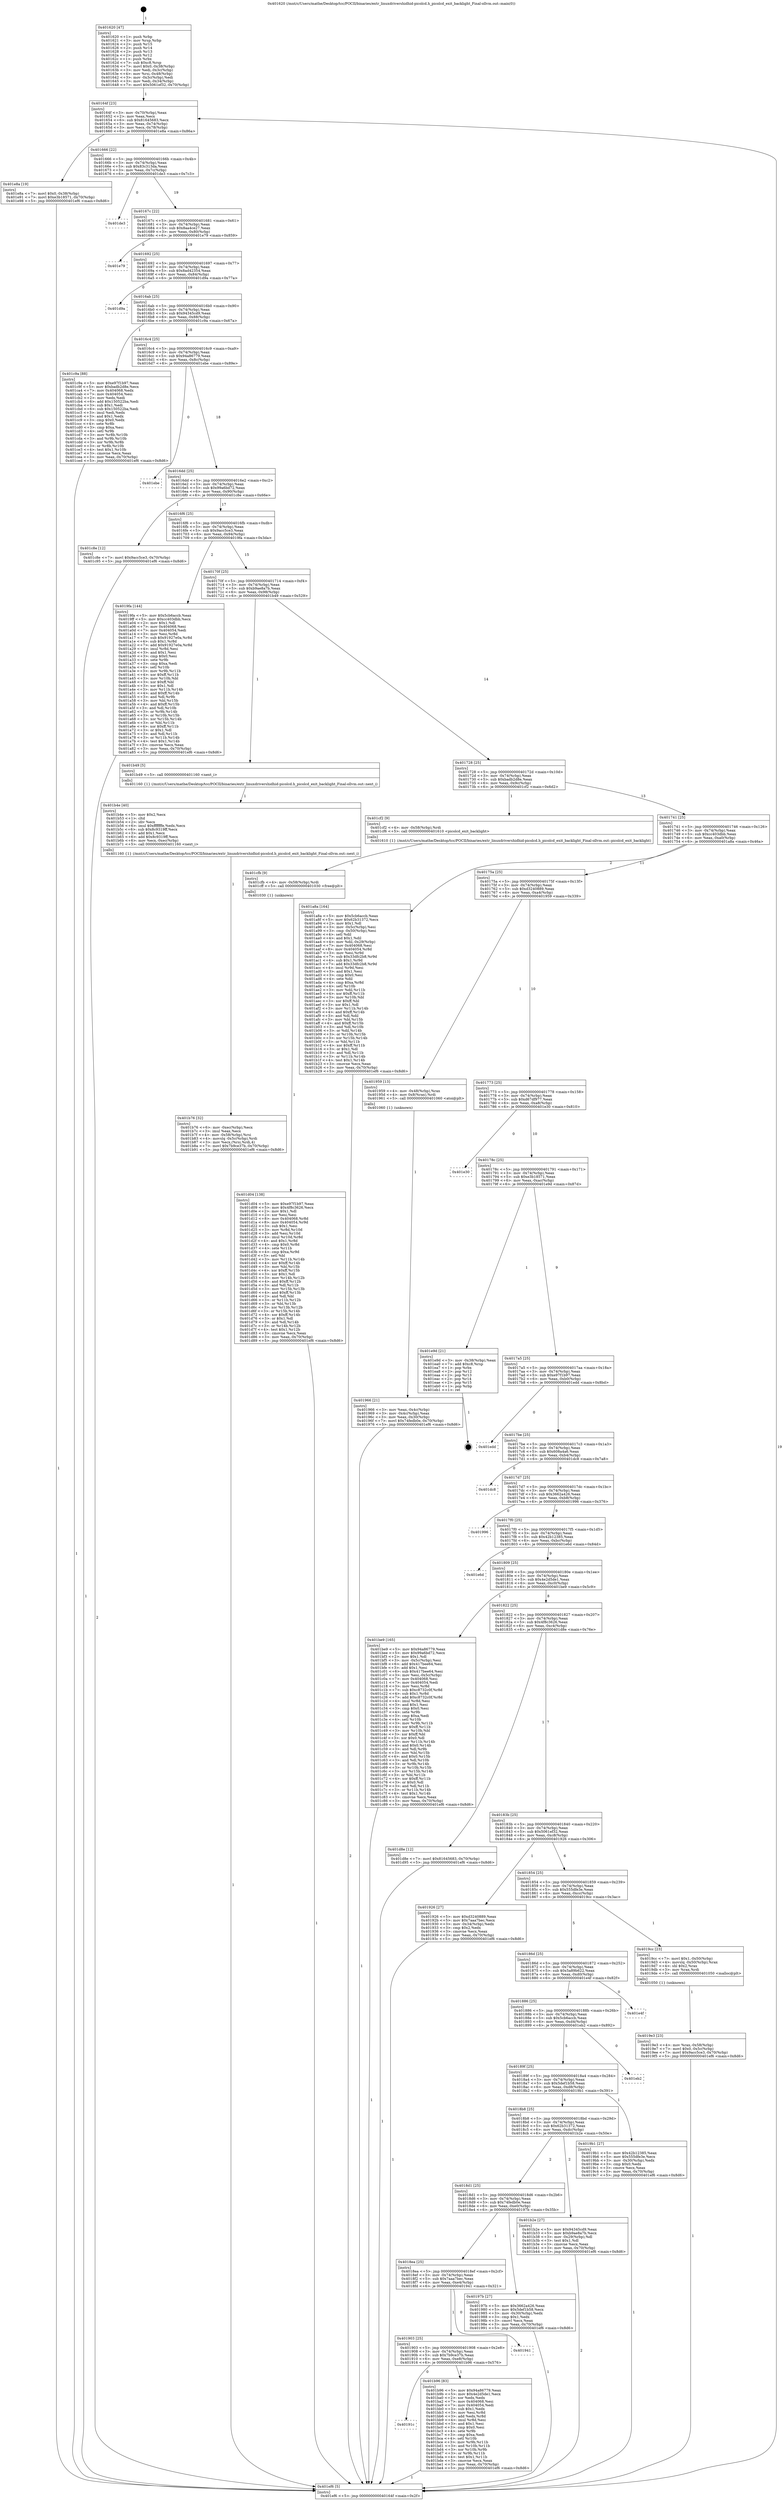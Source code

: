 digraph "0x401620" {
  label = "0x401620 (/mnt/c/Users/mathe/Desktop/tcc/POCII/binaries/extr_linuxdrivershidhid-picolcd.h_picolcd_exit_backlight_Final-ollvm.out::main(0))"
  labelloc = "t"
  node[shape=record]

  Entry [label="",width=0.3,height=0.3,shape=circle,fillcolor=black,style=filled]
  "0x40164f" [label="{
     0x40164f [23]\l
     | [instrs]\l
     &nbsp;&nbsp;0x40164f \<+3\>: mov -0x70(%rbp),%eax\l
     &nbsp;&nbsp;0x401652 \<+2\>: mov %eax,%ecx\l
     &nbsp;&nbsp;0x401654 \<+6\>: sub $0x81645683,%ecx\l
     &nbsp;&nbsp;0x40165a \<+3\>: mov %eax,-0x74(%rbp)\l
     &nbsp;&nbsp;0x40165d \<+3\>: mov %ecx,-0x78(%rbp)\l
     &nbsp;&nbsp;0x401660 \<+6\>: je 0000000000401e8a \<main+0x86a\>\l
  }"]
  "0x401e8a" [label="{
     0x401e8a [19]\l
     | [instrs]\l
     &nbsp;&nbsp;0x401e8a \<+7\>: movl $0x0,-0x38(%rbp)\l
     &nbsp;&nbsp;0x401e91 \<+7\>: movl $0xe3b18571,-0x70(%rbp)\l
     &nbsp;&nbsp;0x401e98 \<+5\>: jmp 0000000000401ef6 \<main+0x8d6\>\l
  }"]
  "0x401666" [label="{
     0x401666 [22]\l
     | [instrs]\l
     &nbsp;&nbsp;0x401666 \<+5\>: jmp 000000000040166b \<main+0x4b\>\l
     &nbsp;&nbsp;0x40166b \<+3\>: mov -0x74(%rbp),%eax\l
     &nbsp;&nbsp;0x40166e \<+5\>: sub $0x83c313da,%eax\l
     &nbsp;&nbsp;0x401673 \<+3\>: mov %eax,-0x7c(%rbp)\l
     &nbsp;&nbsp;0x401676 \<+6\>: je 0000000000401de3 \<main+0x7c3\>\l
  }"]
  Exit [label="",width=0.3,height=0.3,shape=circle,fillcolor=black,style=filled,peripheries=2]
  "0x401de3" [label="{
     0x401de3\l
  }", style=dashed]
  "0x40167c" [label="{
     0x40167c [22]\l
     | [instrs]\l
     &nbsp;&nbsp;0x40167c \<+5\>: jmp 0000000000401681 \<main+0x61\>\l
     &nbsp;&nbsp;0x401681 \<+3\>: mov -0x74(%rbp),%eax\l
     &nbsp;&nbsp;0x401684 \<+5\>: sub $0x8aa4ce27,%eax\l
     &nbsp;&nbsp;0x401689 \<+3\>: mov %eax,-0x80(%rbp)\l
     &nbsp;&nbsp;0x40168c \<+6\>: je 0000000000401e79 \<main+0x859\>\l
  }"]
  "0x401d04" [label="{
     0x401d04 [138]\l
     | [instrs]\l
     &nbsp;&nbsp;0x401d04 \<+5\>: mov $0xe97f1b97,%eax\l
     &nbsp;&nbsp;0x401d09 \<+5\>: mov $0x4f8c3626,%ecx\l
     &nbsp;&nbsp;0x401d0e \<+2\>: mov $0x1,%dl\l
     &nbsp;&nbsp;0x401d10 \<+2\>: xor %esi,%esi\l
     &nbsp;&nbsp;0x401d12 \<+8\>: mov 0x404068,%r8d\l
     &nbsp;&nbsp;0x401d1a \<+8\>: mov 0x404054,%r9d\l
     &nbsp;&nbsp;0x401d22 \<+3\>: sub $0x1,%esi\l
     &nbsp;&nbsp;0x401d25 \<+3\>: mov %r8d,%r10d\l
     &nbsp;&nbsp;0x401d28 \<+3\>: add %esi,%r10d\l
     &nbsp;&nbsp;0x401d2b \<+4\>: imul %r10d,%r8d\l
     &nbsp;&nbsp;0x401d2f \<+4\>: and $0x1,%r8d\l
     &nbsp;&nbsp;0x401d33 \<+4\>: cmp $0x0,%r8d\l
     &nbsp;&nbsp;0x401d37 \<+4\>: sete %r11b\l
     &nbsp;&nbsp;0x401d3b \<+4\>: cmp $0xa,%r9d\l
     &nbsp;&nbsp;0x401d3f \<+3\>: setl %bl\l
     &nbsp;&nbsp;0x401d42 \<+3\>: mov %r11b,%r14b\l
     &nbsp;&nbsp;0x401d45 \<+4\>: xor $0xff,%r14b\l
     &nbsp;&nbsp;0x401d49 \<+3\>: mov %bl,%r15b\l
     &nbsp;&nbsp;0x401d4c \<+4\>: xor $0xff,%r15b\l
     &nbsp;&nbsp;0x401d50 \<+3\>: xor $0x1,%dl\l
     &nbsp;&nbsp;0x401d53 \<+3\>: mov %r14b,%r12b\l
     &nbsp;&nbsp;0x401d56 \<+4\>: and $0xff,%r12b\l
     &nbsp;&nbsp;0x401d5a \<+3\>: and %dl,%r11b\l
     &nbsp;&nbsp;0x401d5d \<+3\>: mov %r15b,%r13b\l
     &nbsp;&nbsp;0x401d60 \<+4\>: and $0xff,%r13b\l
     &nbsp;&nbsp;0x401d64 \<+2\>: and %dl,%bl\l
     &nbsp;&nbsp;0x401d66 \<+3\>: or %r11b,%r12b\l
     &nbsp;&nbsp;0x401d69 \<+3\>: or %bl,%r13b\l
     &nbsp;&nbsp;0x401d6c \<+3\>: xor %r13b,%r12b\l
     &nbsp;&nbsp;0x401d6f \<+3\>: or %r15b,%r14b\l
     &nbsp;&nbsp;0x401d72 \<+4\>: xor $0xff,%r14b\l
     &nbsp;&nbsp;0x401d76 \<+3\>: or $0x1,%dl\l
     &nbsp;&nbsp;0x401d79 \<+3\>: and %dl,%r14b\l
     &nbsp;&nbsp;0x401d7c \<+3\>: or %r14b,%r12b\l
     &nbsp;&nbsp;0x401d7f \<+4\>: test $0x1,%r12b\l
     &nbsp;&nbsp;0x401d83 \<+3\>: cmovne %ecx,%eax\l
     &nbsp;&nbsp;0x401d86 \<+3\>: mov %eax,-0x70(%rbp)\l
     &nbsp;&nbsp;0x401d89 \<+5\>: jmp 0000000000401ef6 \<main+0x8d6\>\l
  }"]
  "0x401e79" [label="{
     0x401e79\l
  }", style=dashed]
  "0x401692" [label="{
     0x401692 [25]\l
     | [instrs]\l
     &nbsp;&nbsp;0x401692 \<+5\>: jmp 0000000000401697 \<main+0x77\>\l
     &nbsp;&nbsp;0x401697 \<+3\>: mov -0x74(%rbp),%eax\l
     &nbsp;&nbsp;0x40169a \<+5\>: sub $0x8ad42354,%eax\l
     &nbsp;&nbsp;0x40169f \<+6\>: mov %eax,-0x84(%rbp)\l
     &nbsp;&nbsp;0x4016a5 \<+6\>: je 0000000000401d9a \<main+0x77a\>\l
  }"]
  "0x401cfb" [label="{
     0x401cfb [9]\l
     | [instrs]\l
     &nbsp;&nbsp;0x401cfb \<+4\>: mov -0x58(%rbp),%rdi\l
     &nbsp;&nbsp;0x401cff \<+5\>: call 0000000000401030 \<free@plt\>\l
     | [calls]\l
     &nbsp;&nbsp;0x401030 \{1\} (unknown)\l
  }"]
  "0x401d9a" [label="{
     0x401d9a\l
  }", style=dashed]
  "0x4016ab" [label="{
     0x4016ab [25]\l
     | [instrs]\l
     &nbsp;&nbsp;0x4016ab \<+5\>: jmp 00000000004016b0 \<main+0x90\>\l
     &nbsp;&nbsp;0x4016b0 \<+3\>: mov -0x74(%rbp),%eax\l
     &nbsp;&nbsp;0x4016b3 \<+5\>: sub $0x94345cd9,%eax\l
     &nbsp;&nbsp;0x4016b8 \<+6\>: mov %eax,-0x88(%rbp)\l
     &nbsp;&nbsp;0x4016be \<+6\>: je 0000000000401c9a \<main+0x67a\>\l
  }"]
  "0x40191c" [label="{
     0x40191c\l
  }", style=dashed]
  "0x401c9a" [label="{
     0x401c9a [88]\l
     | [instrs]\l
     &nbsp;&nbsp;0x401c9a \<+5\>: mov $0xe97f1b97,%eax\l
     &nbsp;&nbsp;0x401c9f \<+5\>: mov $0xbadb2d8e,%ecx\l
     &nbsp;&nbsp;0x401ca4 \<+7\>: mov 0x404068,%edx\l
     &nbsp;&nbsp;0x401cab \<+7\>: mov 0x404054,%esi\l
     &nbsp;&nbsp;0x401cb2 \<+2\>: mov %edx,%edi\l
     &nbsp;&nbsp;0x401cb4 \<+6\>: add $0x150522ba,%edi\l
     &nbsp;&nbsp;0x401cba \<+3\>: sub $0x1,%edi\l
     &nbsp;&nbsp;0x401cbd \<+6\>: sub $0x150522ba,%edi\l
     &nbsp;&nbsp;0x401cc3 \<+3\>: imul %edi,%edx\l
     &nbsp;&nbsp;0x401cc6 \<+3\>: and $0x1,%edx\l
     &nbsp;&nbsp;0x401cc9 \<+3\>: cmp $0x0,%edx\l
     &nbsp;&nbsp;0x401ccc \<+4\>: sete %r8b\l
     &nbsp;&nbsp;0x401cd0 \<+3\>: cmp $0xa,%esi\l
     &nbsp;&nbsp;0x401cd3 \<+4\>: setl %r9b\l
     &nbsp;&nbsp;0x401cd7 \<+3\>: mov %r8b,%r10b\l
     &nbsp;&nbsp;0x401cda \<+3\>: and %r9b,%r10b\l
     &nbsp;&nbsp;0x401cdd \<+3\>: xor %r9b,%r8b\l
     &nbsp;&nbsp;0x401ce0 \<+3\>: or %r8b,%r10b\l
     &nbsp;&nbsp;0x401ce3 \<+4\>: test $0x1,%r10b\l
     &nbsp;&nbsp;0x401ce7 \<+3\>: cmovne %ecx,%eax\l
     &nbsp;&nbsp;0x401cea \<+3\>: mov %eax,-0x70(%rbp)\l
     &nbsp;&nbsp;0x401ced \<+5\>: jmp 0000000000401ef6 \<main+0x8d6\>\l
  }"]
  "0x4016c4" [label="{
     0x4016c4 [25]\l
     | [instrs]\l
     &nbsp;&nbsp;0x4016c4 \<+5\>: jmp 00000000004016c9 \<main+0xa9\>\l
     &nbsp;&nbsp;0x4016c9 \<+3\>: mov -0x74(%rbp),%eax\l
     &nbsp;&nbsp;0x4016cc \<+5\>: sub $0x94a86779,%eax\l
     &nbsp;&nbsp;0x4016d1 \<+6\>: mov %eax,-0x8c(%rbp)\l
     &nbsp;&nbsp;0x4016d7 \<+6\>: je 0000000000401ebe \<main+0x89e\>\l
  }"]
  "0x401b96" [label="{
     0x401b96 [83]\l
     | [instrs]\l
     &nbsp;&nbsp;0x401b96 \<+5\>: mov $0x94a86779,%eax\l
     &nbsp;&nbsp;0x401b9b \<+5\>: mov $0x4e2d5de1,%ecx\l
     &nbsp;&nbsp;0x401ba0 \<+2\>: xor %edx,%edx\l
     &nbsp;&nbsp;0x401ba2 \<+7\>: mov 0x404068,%esi\l
     &nbsp;&nbsp;0x401ba9 \<+7\>: mov 0x404054,%edi\l
     &nbsp;&nbsp;0x401bb0 \<+3\>: sub $0x1,%edx\l
     &nbsp;&nbsp;0x401bb3 \<+3\>: mov %esi,%r8d\l
     &nbsp;&nbsp;0x401bb6 \<+3\>: add %edx,%r8d\l
     &nbsp;&nbsp;0x401bb9 \<+4\>: imul %r8d,%esi\l
     &nbsp;&nbsp;0x401bbd \<+3\>: and $0x1,%esi\l
     &nbsp;&nbsp;0x401bc0 \<+3\>: cmp $0x0,%esi\l
     &nbsp;&nbsp;0x401bc3 \<+4\>: sete %r9b\l
     &nbsp;&nbsp;0x401bc7 \<+3\>: cmp $0xa,%edi\l
     &nbsp;&nbsp;0x401bca \<+4\>: setl %r10b\l
     &nbsp;&nbsp;0x401bce \<+3\>: mov %r9b,%r11b\l
     &nbsp;&nbsp;0x401bd1 \<+3\>: and %r10b,%r11b\l
     &nbsp;&nbsp;0x401bd4 \<+3\>: xor %r10b,%r9b\l
     &nbsp;&nbsp;0x401bd7 \<+3\>: or %r9b,%r11b\l
     &nbsp;&nbsp;0x401bda \<+4\>: test $0x1,%r11b\l
     &nbsp;&nbsp;0x401bde \<+3\>: cmovne %ecx,%eax\l
     &nbsp;&nbsp;0x401be1 \<+3\>: mov %eax,-0x70(%rbp)\l
     &nbsp;&nbsp;0x401be4 \<+5\>: jmp 0000000000401ef6 \<main+0x8d6\>\l
  }"]
  "0x401ebe" [label="{
     0x401ebe\l
  }", style=dashed]
  "0x4016dd" [label="{
     0x4016dd [25]\l
     | [instrs]\l
     &nbsp;&nbsp;0x4016dd \<+5\>: jmp 00000000004016e2 \<main+0xc2\>\l
     &nbsp;&nbsp;0x4016e2 \<+3\>: mov -0x74(%rbp),%eax\l
     &nbsp;&nbsp;0x4016e5 \<+5\>: sub $0x99a6bd72,%eax\l
     &nbsp;&nbsp;0x4016ea \<+6\>: mov %eax,-0x90(%rbp)\l
     &nbsp;&nbsp;0x4016f0 \<+6\>: je 0000000000401c8e \<main+0x66e\>\l
  }"]
  "0x401903" [label="{
     0x401903 [25]\l
     | [instrs]\l
     &nbsp;&nbsp;0x401903 \<+5\>: jmp 0000000000401908 \<main+0x2e8\>\l
     &nbsp;&nbsp;0x401908 \<+3\>: mov -0x74(%rbp),%eax\l
     &nbsp;&nbsp;0x40190b \<+5\>: sub $0x7b9ce37b,%eax\l
     &nbsp;&nbsp;0x401910 \<+6\>: mov %eax,-0xe8(%rbp)\l
     &nbsp;&nbsp;0x401916 \<+6\>: je 0000000000401b96 \<main+0x576\>\l
  }"]
  "0x401c8e" [label="{
     0x401c8e [12]\l
     | [instrs]\l
     &nbsp;&nbsp;0x401c8e \<+7\>: movl $0x9acc5ce3,-0x70(%rbp)\l
     &nbsp;&nbsp;0x401c95 \<+5\>: jmp 0000000000401ef6 \<main+0x8d6\>\l
  }"]
  "0x4016f6" [label="{
     0x4016f6 [25]\l
     | [instrs]\l
     &nbsp;&nbsp;0x4016f6 \<+5\>: jmp 00000000004016fb \<main+0xdb\>\l
     &nbsp;&nbsp;0x4016fb \<+3\>: mov -0x74(%rbp),%eax\l
     &nbsp;&nbsp;0x4016fe \<+5\>: sub $0x9acc5ce3,%eax\l
     &nbsp;&nbsp;0x401703 \<+6\>: mov %eax,-0x94(%rbp)\l
     &nbsp;&nbsp;0x401709 \<+6\>: je 00000000004019fa \<main+0x3da\>\l
  }"]
  "0x401941" [label="{
     0x401941\l
  }", style=dashed]
  "0x4019fa" [label="{
     0x4019fa [144]\l
     | [instrs]\l
     &nbsp;&nbsp;0x4019fa \<+5\>: mov $0x5cb6accb,%eax\l
     &nbsp;&nbsp;0x4019ff \<+5\>: mov $0xcc403dbb,%ecx\l
     &nbsp;&nbsp;0x401a04 \<+2\>: mov $0x1,%dl\l
     &nbsp;&nbsp;0x401a06 \<+7\>: mov 0x404068,%esi\l
     &nbsp;&nbsp;0x401a0d \<+7\>: mov 0x404054,%edi\l
     &nbsp;&nbsp;0x401a14 \<+3\>: mov %esi,%r8d\l
     &nbsp;&nbsp;0x401a17 \<+7\>: sub $0x91927e0a,%r8d\l
     &nbsp;&nbsp;0x401a1e \<+4\>: sub $0x1,%r8d\l
     &nbsp;&nbsp;0x401a22 \<+7\>: add $0x91927e0a,%r8d\l
     &nbsp;&nbsp;0x401a29 \<+4\>: imul %r8d,%esi\l
     &nbsp;&nbsp;0x401a2d \<+3\>: and $0x1,%esi\l
     &nbsp;&nbsp;0x401a30 \<+3\>: cmp $0x0,%esi\l
     &nbsp;&nbsp;0x401a33 \<+4\>: sete %r9b\l
     &nbsp;&nbsp;0x401a37 \<+3\>: cmp $0xa,%edi\l
     &nbsp;&nbsp;0x401a3a \<+4\>: setl %r10b\l
     &nbsp;&nbsp;0x401a3e \<+3\>: mov %r9b,%r11b\l
     &nbsp;&nbsp;0x401a41 \<+4\>: xor $0xff,%r11b\l
     &nbsp;&nbsp;0x401a45 \<+3\>: mov %r10b,%bl\l
     &nbsp;&nbsp;0x401a48 \<+3\>: xor $0xff,%bl\l
     &nbsp;&nbsp;0x401a4b \<+3\>: xor $0x1,%dl\l
     &nbsp;&nbsp;0x401a4e \<+3\>: mov %r11b,%r14b\l
     &nbsp;&nbsp;0x401a51 \<+4\>: and $0xff,%r14b\l
     &nbsp;&nbsp;0x401a55 \<+3\>: and %dl,%r9b\l
     &nbsp;&nbsp;0x401a58 \<+3\>: mov %bl,%r15b\l
     &nbsp;&nbsp;0x401a5b \<+4\>: and $0xff,%r15b\l
     &nbsp;&nbsp;0x401a5f \<+3\>: and %dl,%r10b\l
     &nbsp;&nbsp;0x401a62 \<+3\>: or %r9b,%r14b\l
     &nbsp;&nbsp;0x401a65 \<+3\>: or %r10b,%r15b\l
     &nbsp;&nbsp;0x401a68 \<+3\>: xor %r15b,%r14b\l
     &nbsp;&nbsp;0x401a6b \<+3\>: or %bl,%r11b\l
     &nbsp;&nbsp;0x401a6e \<+4\>: xor $0xff,%r11b\l
     &nbsp;&nbsp;0x401a72 \<+3\>: or $0x1,%dl\l
     &nbsp;&nbsp;0x401a75 \<+3\>: and %dl,%r11b\l
     &nbsp;&nbsp;0x401a78 \<+3\>: or %r11b,%r14b\l
     &nbsp;&nbsp;0x401a7b \<+4\>: test $0x1,%r14b\l
     &nbsp;&nbsp;0x401a7f \<+3\>: cmovne %ecx,%eax\l
     &nbsp;&nbsp;0x401a82 \<+3\>: mov %eax,-0x70(%rbp)\l
     &nbsp;&nbsp;0x401a85 \<+5\>: jmp 0000000000401ef6 \<main+0x8d6\>\l
  }"]
  "0x40170f" [label="{
     0x40170f [25]\l
     | [instrs]\l
     &nbsp;&nbsp;0x40170f \<+5\>: jmp 0000000000401714 \<main+0xf4\>\l
     &nbsp;&nbsp;0x401714 \<+3\>: mov -0x74(%rbp),%eax\l
     &nbsp;&nbsp;0x401717 \<+5\>: sub $0xb9ae8a7b,%eax\l
     &nbsp;&nbsp;0x40171c \<+6\>: mov %eax,-0x98(%rbp)\l
     &nbsp;&nbsp;0x401722 \<+6\>: je 0000000000401b49 \<main+0x529\>\l
  }"]
  "0x401b76" [label="{
     0x401b76 [32]\l
     | [instrs]\l
     &nbsp;&nbsp;0x401b76 \<+6\>: mov -0xec(%rbp),%ecx\l
     &nbsp;&nbsp;0x401b7c \<+3\>: imul %eax,%ecx\l
     &nbsp;&nbsp;0x401b7f \<+4\>: mov -0x58(%rbp),%rsi\l
     &nbsp;&nbsp;0x401b83 \<+4\>: movslq -0x5c(%rbp),%rdi\l
     &nbsp;&nbsp;0x401b87 \<+3\>: mov %ecx,(%rsi,%rdi,4)\l
     &nbsp;&nbsp;0x401b8a \<+7\>: movl $0x7b9ce37b,-0x70(%rbp)\l
     &nbsp;&nbsp;0x401b91 \<+5\>: jmp 0000000000401ef6 \<main+0x8d6\>\l
  }"]
  "0x401b49" [label="{
     0x401b49 [5]\l
     | [instrs]\l
     &nbsp;&nbsp;0x401b49 \<+5\>: call 0000000000401160 \<next_i\>\l
     | [calls]\l
     &nbsp;&nbsp;0x401160 \{1\} (/mnt/c/Users/mathe/Desktop/tcc/POCII/binaries/extr_linuxdrivershidhid-picolcd.h_picolcd_exit_backlight_Final-ollvm.out::next_i)\l
  }"]
  "0x401728" [label="{
     0x401728 [25]\l
     | [instrs]\l
     &nbsp;&nbsp;0x401728 \<+5\>: jmp 000000000040172d \<main+0x10d\>\l
     &nbsp;&nbsp;0x40172d \<+3\>: mov -0x74(%rbp),%eax\l
     &nbsp;&nbsp;0x401730 \<+5\>: sub $0xbadb2d8e,%eax\l
     &nbsp;&nbsp;0x401735 \<+6\>: mov %eax,-0x9c(%rbp)\l
     &nbsp;&nbsp;0x40173b \<+6\>: je 0000000000401cf2 \<main+0x6d2\>\l
  }"]
  "0x401b4e" [label="{
     0x401b4e [40]\l
     | [instrs]\l
     &nbsp;&nbsp;0x401b4e \<+5\>: mov $0x2,%ecx\l
     &nbsp;&nbsp;0x401b53 \<+1\>: cltd\l
     &nbsp;&nbsp;0x401b54 \<+2\>: idiv %ecx\l
     &nbsp;&nbsp;0x401b56 \<+6\>: imul $0xfffffffe,%edx,%ecx\l
     &nbsp;&nbsp;0x401b5c \<+6\>: sub $0x8c9319ff,%ecx\l
     &nbsp;&nbsp;0x401b62 \<+3\>: add $0x1,%ecx\l
     &nbsp;&nbsp;0x401b65 \<+6\>: add $0x8c9319ff,%ecx\l
     &nbsp;&nbsp;0x401b6b \<+6\>: mov %ecx,-0xec(%rbp)\l
     &nbsp;&nbsp;0x401b71 \<+5\>: call 0000000000401160 \<next_i\>\l
     | [calls]\l
     &nbsp;&nbsp;0x401160 \{1\} (/mnt/c/Users/mathe/Desktop/tcc/POCII/binaries/extr_linuxdrivershidhid-picolcd.h_picolcd_exit_backlight_Final-ollvm.out::next_i)\l
  }"]
  "0x401cf2" [label="{
     0x401cf2 [9]\l
     | [instrs]\l
     &nbsp;&nbsp;0x401cf2 \<+4\>: mov -0x58(%rbp),%rdi\l
     &nbsp;&nbsp;0x401cf6 \<+5\>: call 0000000000401610 \<picolcd_exit_backlight\>\l
     | [calls]\l
     &nbsp;&nbsp;0x401610 \{1\} (/mnt/c/Users/mathe/Desktop/tcc/POCII/binaries/extr_linuxdrivershidhid-picolcd.h_picolcd_exit_backlight_Final-ollvm.out::picolcd_exit_backlight)\l
  }"]
  "0x401741" [label="{
     0x401741 [25]\l
     | [instrs]\l
     &nbsp;&nbsp;0x401741 \<+5\>: jmp 0000000000401746 \<main+0x126\>\l
     &nbsp;&nbsp;0x401746 \<+3\>: mov -0x74(%rbp),%eax\l
     &nbsp;&nbsp;0x401749 \<+5\>: sub $0xcc403dbb,%eax\l
     &nbsp;&nbsp;0x40174e \<+6\>: mov %eax,-0xa0(%rbp)\l
     &nbsp;&nbsp;0x401754 \<+6\>: je 0000000000401a8a \<main+0x46a\>\l
  }"]
  "0x4019e3" [label="{
     0x4019e3 [23]\l
     | [instrs]\l
     &nbsp;&nbsp;0x4019e3 \<+4\>: mov %rax,-0x58(%rbp)\l
     &nbsp;&nbsp;0x4019e7 \<+7\>: movl $0x0,-0x5c(%rbp)\l
     &nbsp;&nbsp;0x4019ee \<+7\>: movl $0x9acc5ce3,-0x70(%rbp)\l
     &nbsp;&nbsp;0x4019f5 \<+5\>: jmp 0000000000401ef6 \<main+0x8d6\>\l
  }"]
  "0x401a8a" [label="{
     0x401a8a [164]\l
     | [instrs]\l
     &nbsp;&nbsp;0x401a8a \<+5\>: mov $0x5cb6accb,%eax\l
     &nbsp;&nbsp;0x401a8f \<+5\>: mov $0x62b31372,%ecx\l
     &nbsp;&nbsp;0x401a94 \<+2\>: mov $0x1,%dl\l
     &nbsp;&nbsp;0x401a96 \<+3\>: mov -0x5c(%rbp),%esi\l
     &nbsp;&nbsp;0x401a99 \<+3\>: cmp -0x50(%rbp),%esi\l
     &nbsp;&nbsp;0x401a9c \<+4\>: setl %dil\l
     &nbsp;&nbsp;0x401aa0 \<+4\>: and $0x1,%dil\l
     &nbsp;&nbsp;0x401aa4 \<+4\>: mov %dil,-0x29(%rbp)\l
     &nbsp;&nbsp;0x401aa8 \<+7\>: mov 0x404068,%esi\l
     &nbsp;&nbsp;0x401aaf \<+8\>: mov 0x404054,%r8d\l
     &nbsp;&nbsp;0x401ab7 \<+3\>: mov %esi,%r9d\l
     &nbsp;&nbsp;0x401aba \<+7\>: sub $0x33dfc2b8,%r9d\l
     &nbsp;&nbsp;0x401ac1 \<+4\>: sub $0x1,%r9d\l
     &nbsp;&nbsp;0x401ac5 \<+7\>: add $0x33dfc2b8,%r9d\l
     &nbsp;&nbsp;0x401acc \<+4\>: imul %r9d,%esi\l
     &nbsp;&nbsp;0x401ad0 \<+3\>: and $0x1,%esi\l
     &nbsp;&nbsp;0x401ad3 \<+3\>: cmp $0x0,%esi\l
     &nbsp;&nbsp;0x401ad6 \<+4\>: sete %dil\l
     &nbsp;&nbsp;0x401ada \<+4\>: cmp $0xa,%r8d\l
     &nbsp;&nbsp;0x401ade \<+4\>: setl %r10b\l
     &nbsp;&nbsp;0x401ae2 \<+3\>: mov %dil,%r11b\l
     &nbsp;&nbsp;0x401ae5 \<+4\>: xor $0xff,%r11b\l
     &nbsp;&nbsp;0x401ae9 \<+3\>: mov %r10b,%bl\l
     &nbsp;&nbsp;0x401aec \<+3\>: xor $0xff,%bl\l
     &nbsp;&nbsp;0x401aef \<+3\>: xor $0x1,%dl\l
     &nbsp;&nbsp;0x401af2 \<+3\>: mov %r11b,%r14b\l
     &nbsp;&nbsp;0x401af5 \<+4\>: and $0xff,%r14b\l
     &nbsp;&nbsp;0x401af9 \<+3\>: and %dl,%dil\l
     &nbsp;&nbsp;0x401afc \<+3\>: mov %bl,%r15b\l
     &nbsp;&nbsp;0x401aff \<+4\>: and $0xff,%r15b\l
     &nbsp;&nbsp;0x401b03 \<+3\>: and %dl,%r10b\l
     &nbsp;&nbsp;0x401b06 \<+3\>: or %dil,%r14b\l
     &nbsp;&nbsp;0x401b09 \<+3\>: or %r10b,%r15b\l
     &nbsp;&nbsp;0x401b0c \<+3\>: xor %r15b,%r14b\l
     &nbsp;&nbsp;0x401b0f \<+3\>: or %bl,%r11b\l
     &nbsp;&nbsp;0x401b12 \<+4\>: xor $0xff,%r11b\l
     &nbsp;&nbsp;0x401b16 \<+3\>: or $0x1,%dl\l
     &nbsp;&nbsp;0x401b19 \<+3\>: and %dl,%r11b\l
     &nbsp;&nbsp;0x401b1c \<+3\>: or %r11b,%r14b\l
     &nbsp;&nbsp;0x401b1f \<+4\>: test $0x1,%r14b\l
     &nbsp;&nbsp;0x401b23 \<+3\>: cmovne %ecx,%eax\l
     &nbsp;&nbsp;0x401b26 \<+3\>: mov %eax,-0x70(%rbp)\l
     &nbsp;&nbsp;0x401b29 \<+5\>: jmp 0000000000401ef6 \<main+0x8d6\>\l
  }"]
  "0x40175a" [label="{
     0x40175a [25]\l
     | [instrs]\l
     &nbsp;&nbsp;0x40175a \<+5\>: jmp 000000000040175f \<main+0x13f\>\l
     &nbsp;&nbsp;0x40175f \<+3\>: mov -0x74(%rbp),%eax\l
     &nbsp;&nbsp;0x401762 \<+5\>: sub $0xd3240889,%eax\l
     &nbsp;&nbsp;0x401767 \<+6\>: mov %eax,-0xa4(%rbp)\l
     &nbsp;&nbsp;0x40176d \<+6\>: je 0000000000401959 \<main+0x339\>\l
  }"]
  "0x4018ea" [label="{
     0x4018ea [25]\l
     | [instrs]\l
     &nbsp;&nbsp;0x4018ea \<+5\>: jmp 00000000004018ef \<main+0x2cf\>\l
     &nbsp;&nbsp;0x4018ef \<+3\>: mov -0x74(%rbp),%eax\l
     &nbsp;&nbsp;0x4018f2 \<+5\>: sub $0x7aaa7bec,%eax\l
     &nbsp;&nbsp;0x4018f7 \<+6\>: mov %eax,-0xe4(%rbp)\l
     &nbsp;&nbsp;0x4018fd \<+6\>: je 0000000000401941 \<main+0x321\>\l
  }"]
  "0x401959" [label="{
     0x401959 [13]\l
     | [instrs]\l
     &nbsp;&nbsp;0x401959 \<+4\>: mov -0x48(%rbp),%rax\l
     &nbsp;&nbsp;0x40195d \<+4\>: mov 0x8(%rax),%rdi\l
     &nbsp;&nbsp;0x401961 \<+5\>: call 0000000000401060 \<atoi@plt\>\l
     | [calls]\l
     &nbsp;&nbsp;0x401060 \{1\} (unknown)\l
  }"]
  "0x401773" [label="{
     0x401773 [25]\l
     | [instrs]\l
     &nbsp;&nbsp;0x401773 \<+5\>: jmp 0000000000401778 \<main+0x158\>\l
     &nbsp;&nbsp;0x401778 \<+3\>: mov -0x74(%rbp),%eax\l
     &nbsp;&nbsp;0x40177b \<+5\>: sub $0xd67df977,%eax\l
     &nbsp;&nbsp;0x401780 \<+6\>: mov %eax,-0xa8(%rbp)\l
     &nbsp;&nbsp;0x401786 \<+6\>: je 0000000000401e30 \<main+0x810\>\l
  }"]
  "0x40197b" [label="{
     0x40197b [27]\l
     | [instrs]\l
     &nbsp;&nbsp;0x40197b \<+5\>: mov $0x3662a426,%eax\l
     &nbsp;&nbsp;0x401980 \<+5\>: mov $0x5def1b58,%ecx\l
     &nbsp;&nbsp;0x401985 \<+3\>: mov -0x30(%rbp),%edx\l
     &nbsp;&nbsp;0x401988 \<+3\>: cmp $0x1,%edx\l
     &nbsp;&nbsp;0x40198b \<+3\>: cmovl %ecx,%eax\l
     &nbsp;&nbsp;0x40198e \<+3\>: mov %eax,-0x70(%rbp)\l
     &nbsp;&nbsp;0x401991 \<+5\>: jmp 0000000000401ef6 \<main+0x8d6\>\l
  }"]
  "0x401e30" [label="{
     0x401e30\l
  }", style=dashed]
  "0x40178c" [label="{
     0x40178c [25]\l
     | [instrs]\l
     &nbsp;&nbsp;0x40178c \<+5\>: jmp 0000000000401791 \<main+0x171\>\l
     &nbsp;&nbsp;0x401791 \<+3\>: mov -0x74(%rbp),%eax\l
     &nbsp;&nbsp;0x401794 \<+5\>: sub $0xe3b18571,%eax\l
     &nbsp;&nbsp;0x401799 \<+6\>: mov %eax,-0xac(%rbp)\l
     &nbsp;&nbsp;0x40179f \<+6\>: je 0000000000401e9d \<main+0x87d\>\l
  }"]
  "0x4018d1" [label="{
     0x4018d1 [25]\l
     | [instrs]\l
     &nbsp;&nbsp;0x4018d1 \<+5\>: jmp 00000000004018d6 \<main+0x2b6\>\l
     &nbsp;&nbsp;0x4018d6 \<+3\>: mov -0x74(%rbp),%eax\l
     &nbsp;&nbsp;0x4018d9 \<+5\>: sub $0x74fedb0e,%eax\l
     &nbsp;&nbsp;0x4018de \<+6\>: mov %eax,-0xe0(%rbp)\l
     &nbsp;&nbsp;0x4018e4 \<+6\>: je 000000000040197b \<main+0x35b\>\l
  }"]
  "0x401e9d" [label="{
     0x401e9d [21]\l
     | [instrs]\l
     &nbsp;&nbsp;0x401e9d \<+3\>: mov -0x38(%rbp),%eax\l
     &nbsp;&nbsp;0x401ea0 \<+7\>: add $0xc8,%rsp\l
     &nbsp;&nbsp;0x401ea7 \<+1\>: pop %rbx\l
     &nbsp;&nbsp;0x401ea8 \<+2\>: pop %r12\l
     &nbsp;&nbsp;0x401eaa \<+2\>: pop %r13\l
     &nbsp;&nbsp;0x401eac \<+2\>: pop %r14\l
     &nbsp;&nbsp;0x401eae \<+2\>: pop %r15\l
     &nbsp;&nbsp;0x401eb0 \<+1\>: pop %rbp\l
     &nbsp;&nbsp;0x401eb1 \<+1\>: ret\l
  }"]
  "0x4017a5" [label="{
     0x4017a5 [25]\l
     | [instrs]\l
     &nbsp;&nbsp;0x4017a5 \<+5\>: jmp 00000000004017aa \<main+0x18a\>\l
     &nbsp;&nbsp;0x4017aa \<+3\>: mov -0x74(%rbp),%eax\l
     &nbsp;&nbsp;0x4017ad \<+5\>: sub $0xe97f1b97,%eax\l
     &nbsp;&nbsp;0x4017b2 \<+6\>: mov %eax,-0xb0(%rbp)\l
     &nbsp;&nbsp;0x4017b8 \<+6\>: je 0000000000401edd \<main+0x8bd\>\l
  }"]
  "0x401b2e" [label="{
     0x401b2e [27]\l
     | [instrs]\l
     &nbsp;&nbsp;0x401b2e \<+5\>: mov $0x94345cd9,%eax\l
     &nbsp;&nbsp;0x401b33 \<+5\>: mov $0xb9ae8a7b,%ecx\l
     &nbsp;&nbsp;0x401b38 \<+3\>: mov -0x29(%rbp),%dl\l
     &nbsp;&nbsp;0x401b3b \<+3\>: test $0x1,%dl\l
     &nbsp;&nbsp;0x401b3e \<+3\>: cmovne %ecx,%eax\l
     &nbsp;&nbsp;0x401b41 \<+3\>: mov %eax,-0x70(%rbp)\l
     &nbsp;&nbsp;0x401b44 \<+5\>: jmp 0000000000401ef6 \<main+0x8d6\>\l
  }"]
  "0x401edd" [label="{
     0x401edd\l
  }", style=dashed]
  "0x4017be" [label="{
     0x4017be [25]\l
     | [instrs]\l
     &nbsp;&nbsp;0x4017be \<+5\>: jmp 00000000004017c3 \<main+0x1a3\>\l
     &nbsp;&nbsp;0x4017c3 \<+3\>: mov -0x74(%rbp),%eax\l
     &nbsp;&nbsp;0x4017c6 \<+5\>: sub $0x608a4a6,%eax\l
     &nbsp;&nbsp;0x4017cb \<+6\>: mov %eax,-0xb4(%rbp)\l
     &nbsp;&nbsp;0x4017d1 \<+6\>: je 0000000000401dc8 \<main+0x7a8\>\l
  }"]
  "0x4018b8" [label="{
     0x4018b8 [25]\l
     | [instrs]\l
     &nbsp;&nbsp;0x4018b8 \<+5\>: jmp 00000000004018bd \<main+0x29d\>\l
     &nbsp;&nbsp;0x4018bd \<+3\>: mov -0x74(%rbp),%eax\l
     &nbsp;&nbsp;0x4018c0 \<+5\>: sub $0x62b31372,%eax\l
     &nbsp;&nbsp;0x4018c5 \<+6\>: mov %eax,-0xdc(%rbp)\l
     &nbsp;&nbsp;0x4018cb \<+6\>: je 0000000000401b2e \<main+0x50e\>\l
  }"]
  "0x401dc8" [label="{
     0x401dc8\l
  }", style=dashed]
  "0x4017d7" [label="{
     0x4017d7 [25]\l
     | [instrs]\l
     &nbsp;&nbsp;0x4017d7 \<+5\>: jmp 00000000004017dc \<main+0x1bc\>\l
     &nbsp;&nbsp;0x4017dc \<+3\>: mov -0x74(%rbp),%eax\l
     &nbsp;&nbsp;0x4017df \<+5\>: sub $0x3662a426,%eax\l
     &nbsp;&nbsp;0x4017e4 \<+6\>: mov %eax,-0xb8(%rbp)\l
     &nbsp;&nbsp;0x4017ea \<+6\>: je 0000000000401996 \<main+0x376\>\l
  }"]
  "0x4019b1" [label="{
     0x4019b1 [27]\l
     | [instrs]\l
     &nbsp;&nbsp;0x4019b1 \<+5\>: mov $0x42b12385,%eax\l
     &nbsp;&nbsp;0x4019b6 \<+5\>: mov $0x555dfe3e,%ecx\l
     &nbsp;&nbsp;0x4019bb \<+3\>: mov -0x30(%rbp),%edx\l
     &nbsp;&nbsp;0x4019be \<+3\>: cmp $0x0,%edx\l
     &nbsp;&nbsp;0x4019c1 \<+3\>: cmove %ecx,%eax\l
     &nbsp;&nbsp;0x4019c4 \<+3\>: mov %eax,-0x70(%rbp)\l
     &nbsp;&nbsp;0x4019c7 \<+5\>: jmp 0000000000401ef6 \<main+0x8d6\>\l
  }"]
  "0x401996" [label="{
     0x401996\l
  }", style=dashed]
  "0x4017f0" [label="{
     0x4017f0 [25]\l
     | [instrs]\l
     &nbsp;&nbsp;0x4017f0 \<+5\>: jmp 00000000004017f5 \<main+0x1d5\>\l
     &nbsp;&nbsp;0x4017f5 \<+3\>: mov -0x74(%rbp),%eax\l
     &nbsp;&nbsp;0x4017f8 \<+5\>: sub $0x42b12385,%eax\l
     &nbsp;&nbsp;0x4017fd \<+6\>: mov %eax,-0xbc(%rbp)\l
     &nbsp;&nbsp;0x401803 \<+6\>: je 0000000000401e6d \<main+0x84d\>\l
  }"]
  "0x40189f" [label="{
     0x40189f [25]\l
     | [instrs]\l
     &nbsp;&nbsp;0x40189f \<+5\>: jmp 00000000004018a4 \<main+0x284\>\l
     &nbsp;&nbsp;0x4018a4 \<+3\>: mov -0x74(%rbp),%eax\l
     &nbsp;&nbsp;0x4018a7 \<+5\>: sub $0x5def1b58,%eax\l
     &nbsp;&nbsp;0x4018ac \<+6\>: mov %eax,-0xd8(%rbp)\l
     &nbsp;&nbsp;0x4018b2 \<+6\>: je 00000000004019b1 \<main+0x391\>\l
  }"]
  "0x401e6d" [label="{
     0x401e6d\l
  }", style=dashed]
  "0x401809" [label="{
     0x401809 [25]\l
     | [instrs]\l
     &nbsp;&nbsp;0x401809 \<+5\>: jmp 000000000040180e \<main+0x1ee\>\l
     &nbsp;&nbsp;0x40180e \<+3\>: mov -0x74(%rbp),%eax\l
     &nbsp;&nbsp;0x401811 \<+5\>: sub $0x4e2d5de1,%eax\l
     &nbsp;&nbsp;0x401816 \<+6\>: mov %eax,-0xc0(%rbp)\l
     &nbsp;&nbsp;0x40181c \<+6\>: je 0000000000401be9 \<main+0x5c9\>\l
  }"]
  "0x401eb2" [label="{
     0x401eb2\l
  }", style=dashed]
  "0x401be9" [label="{
     0x401be9 [165]\l
     | [instrs]\l
     &nbsp;&nbsp;0x401be9 \<+5\>: mov $0x94a86779,%eax\l
     &nbsp;&nbsp;0x401bee \<+5\>: mov $0x99a6bd72,%ecx\l
     &nbsp;&nbsp;0x401bf3 \<+2\>: mov $0x1,%dl\l
     &nbsp;&nbsp;0x401bf5 \<+3\>: mov -0x5c(%rbp),%esi\l
     &nbsp;&nbsp;0x401bf8 \<+6\>: add $0x417bee64,%esi\l
     &nbsp;&nbsp;0x401bfe \<+3\>: add $0x1,%esi\l
     &nbsp;&nbsp;0x401c01 \<+6\>: sub $0x417bee64,%esi\l
     &nbsp;&nbsp;0x401c07 \<+3\>: mov %esi,-0x5c(%rbp)\l
     &nbsp;&nbsp;0x401c0a \<+7\>: mov 0x404068,%esi\l
     &nbsp;&nbsp;0x401c11 \<+7\>: mov 0x404054,%edi\l
     &nbsp;&nbsp;0x401c18 \<+3\>: mov %esi,%r8d\l
     &nbsp;&nbsp;0x401c1b \<+7\>: sub $0xc8732c0f,%r8d\l
     &nbsp;&nbsp;0x401c22 \<+4\>: sub $0x1,%r8d\l
     &nbsp;&nbsp;0x401c26 \<+7\>: add $0xc8732c0f,%r8d\l
     &nbsp;&nbsp;0x401c2d \<+4\>: imul %r8d,%esi\l
     &nbsp;&nbsp;0x401c31 \<+3\>: and $0x1,%esi\l
     &nbsp;&nbsp;0x401c34 \<+3\>: cmp $0x0,%esi\l
     &nbsp;&nbsp;0x401c37 \<+4\>: sete %r9b\l
     &nbsp;&nbsp;0x401c3b \<+3\>: cmp $0xa,%edi\l
     &nbsp;&nbsp;0x401c3e \<+4\>: setl %r10b\l
     &nbsp;&nbsp;0x401c42 \<+3\>: mov %r9b,%r11b\l
     &nbsp;&nbsp;0x401c45 \<+4\>: xor $0xff,%r11b\l
     &nbsp;&nbsp;0x401c49 \<+3\>: mov %r10b,%bl\l
     &nbsp;&nbsp;0x401c4c \<+3\>: xor $0xff,%bl\l
     &nbsp;&nbsp;0x401c4f \<+3\>: xor $0x0,%dl\l
     &nbsp;&nbsp;0x401c52 \<+3\>: mov %r11b,%r14b\l
     &nbsp;&nbsp;0x401c55 \<+4\>: and $0x0,%r14b\l
     &nbsp;&nbsp;0x401c59 \<+3\>: and %dl,%r9b\l
     &nbsp;&nbsp;0x401c5c \<+3\>: mov %bl,%r15b\l
     &nbsp;&nbsp;0x401c5f \<+4\>: and $0x0,%r15b\l
     &nbsp;&nbsp;0x401c63 \<+3\>: and %dl,%r10b\l
     &nbsp;&nbsp;0x401c66 \<+3\>: or %r9b,%r14b\l
     &nbsp;&nbsp;0x401c69 \<+3\>: or %r10b,%r15b\l
     &nbsp;&nbsp;0x401c6c \<+3\>: xor %r15b,%r14b\l
     &nbsp;&nbsp;0x401c6f \<+3\>: or %bl,%r11b\l
     &nbsp;&nbsp;0x401c72 \<+4\>: xor $0xff,%r11b\l
     &nbsp;&nbsp;0x401c76 \<+3\>: or $0x0,%dl\l
     &nbsp;&nbsp;0x401c79 \<+3\>: and %dl,%r11b\l
     &nbsp;&nbsp;0x401c7c \<+3\>: or %r11b,%r14b\l
     &nbsp;&nbsp;0x401c7f \<+4\>: test $0x1,%r14b\l
     &nbsp;&nbsp;0x401c83 \<+3\>: cmovne %ecx,%eax\l
     &nbsp;&nbsp;0x401c86 \<+3\>: mov %eax,-0x70(%rbp)\l
     &nbsp;&nbsp;0x401c89 \<+5\>: jmp 0000000000401ef6 \<main+0x8d6\>\l
  }"]
  "0x401822" [label="{
     0x401822 [25]\l
     | [instrs]\l
     &nbsp;&nbsp;0x401822 \<+5\>: jmp 0000000000401827 \<main+0x207\>\l
     &nbsp;&nbsp;0x401827 \<+3\>: mov -0x74(%rbp),%eax\l
     &nbsp;&nbsp;0x40182a \<+5\>: sub $0x4f8c3626,%eax\l
     &nbsp;&nbsp;0x40182f \<+6\>: mov %eax,-0xc4(%rbp)\l
     &nbsp;&nbsp;0x401835 \<+6\>: je 0000000000401d8e \<main+0x76e\>\l
  }"]
  "0x401886" [label="{
     0x401886 [25]\l
     | [instrs]\l
     &nbsp;&nbsp;0x401886 \<+5\>: jmp 000000000040188b \<main+0x26b\>\l
     &nbsp;&nbsp;0x40188b \<+3\>: mov -0x74(%rbp),%eax\l
     &nbsp;&nbsp;0x40188e \<+5\>: sub $0x5cb6accb,%eax\l
     &nbsp;&nbsp;0x401893 \<+6\>: mov %eax,-0xd4(%rbp)\l
     &nbsp;&nbsp;0x401899 \<+6\>: je 0000000000401eb2 \<main+0x892\>\l
  }"]
  "0x401d8e" [label="{
     0x401d8e [12]\l
     | [instrs]\l
     &nbsp;&nbsp;0x401d8e \<+7\>: movl $0x81645683,-0x70(%rbp)\l
     &nbsp;&nbsp;0x401d95 \<+5\>: jmp 0000000000401ef6 \<main+0x8d6\>\l
  }"]
  "0x40183b" [label="{
     0x40183b [25]\l
     | [instrs]\l
     &nbsp;&nbsp;0x40183b \<+5\>: jmp 0000000000401840 \<main+0x220\>\l
     &nbsp;&nbsp;0x401840 \<+3\>: mov -0x74(%rbp),%eax\l
     &nbsp;&nbsp;0x401843 \<+5\>: sub $0x5061ef32,%eax\l
     &nbsp;&nbsp;0x401848 \<+6\>: mov %eax,-0xc8(%rbp)\l
     &nbsp;&nbsp;0x40184e \<+6\>: je 0000000000401926 \<main+0x306\>\l
  }"]
  "0x401e4f" [label="{
     0x401e4f\l
  }", style=dashed]
  "0x401926" [label="{
     0x401926 [27]\l
     | [instrs]\l
     &nbsp;&nbsp;0x401926 \<+5\>: mov $0xd3240889,%eax\l
     &nbsp;&nbsp;0x40192b \<+5\>: mov $0x7aaa7bec,%ecx\l
     &nbsp;&nbsp;0x401930 \<+3\>: mov -0x34(%rbp),%edx\l
     &nbsp;&nbsp;0x401933 \<+3\>: cmp $0x2,%edx\l
     &nbsp;&nbsp;0x401936 \<+3\>: cmovne %ecx,%eax\l
     &nbsp;&nbsp;0x401939 \<+3\>: mov %eax,-0x70(%rbp)\l
     &nbsp;&nbsp;0x40193c \<+5\>: jmp 0000000000401ef6 \<main+0x8d6\>\l
  }"]
  "0x401854" [label="{
     0x401854 [25]\l
     | [instrs]\l
     &nbsp;&nbsp;0x401854 \<+5\>: jmp 0000000000401859 \<main+0x239\>\l
     &nbsp;&nbsp;0x401859 \<+3\>: mov -0x74(%rbp),%eax\l
     &nbsp;&nbsp;0x40185c \<+5\>: sub $0x555dfe3e,%eax\l
     &nbsp;&nbsp;0x401861 \<+6\>: mov %eax,-0xcc(%rbp)\l
     &nbsp;&nbsp;0x401867 \<+6\>: je 00000000004019cc \<main+0x3ac\>\l
  }"]
  "0x401ef6" [label="{
     0x401ef6 [5]\l
     | [instrs]\l
     &nbsp;&nbsp;0x401ef6 \<+5\>: jmp 000000000040164f \<main+0x2f\>\l
  }"]
  "0x401620" [label="{
     0x401620 [47]\l
     | [instrs]\l
     &nbsp;&nbsp;0x401620 \<+1\>: push %rbp\l
     &nbsp;&nbsp;0x401621 \<+3\>: mov %rsp,%rbp\l
     &nbsp;&nbsp;0x401624 \<+2\>: push %r15\l
     &nbsp;&nbsp;0x401626 \<+2\>: push %r14\l
     &nbsp;&nbsp;0x401628 \<+2\>: push %r13\l
     &nbsp;&nbsp;0x40162a \<+2\>: push %r12\l
     &nbsp;&nbsp;0x40162c \<+1\>: push %rbx\l
     &nbsp;&nbsp;0x40162d \<+7\>: sub $0xc8,%rsp\l
     &nbsp;&nbsp;0x401634 \<+7\>: movl $0x0,-0x38(%rbp)\l
     &nbsp;&nbsp;0x40163b \<+3\>: mov %edi,-0x3c(%rbp)\l
     &nbsp;&nbsp;0x40163e \<+4\>: mov %rsi,-0x48(%rbp)\l
     &nbsp;&nbsp;0x401642 \<+3\>: mov -0x3c(%rbp),%edi\l
     &nbsp;&nbsp;0x401645 \<+3\>: mov %edi,-0x34(%rbp)\l
     &nbsp;&nbsp;0x401648 \<+7\>: movl $0x5061ef32,-0x70(%rbp)\l
  }"]
  "0x401966" [label="{
     0x401966 [21]\l
     | [instrs]\l
     &nbsp;&nbsp;0x401966 \<+3\>: mov %eax,-0x4c(%rbp)\l
     &nbsp;&nbsp;0x401969 \<+3\>: mov -0x4c(%rbp),%eax\l
     &nbsp;&nbsp;0x40196c \<+3\>: mov %eax,-0x30(%rbp)\l
     &nbsp;&nbsp;0x40196f \<+7\>: movl $0x74fedb0e,-0x70(%rbp)\l
     &nbsp;&nbsp;0x401976 \<+5\>: jmp 0000000000401ef6 \<main+0x8d6\>\l
  }"]
  "0x40186d" [label="{
     0x40186d [25]\l
     | [instrs]\l
     &nbsp;&nbsp;0x40186d \<+5\>: jmp 0000000000401872 \<main+0x252\>\l
     &nbsp;&nbsp;0x401872 \<+3\>: mov -0x74(%rbp),%eax\l
     &nbsp;&nbsp;0x401875 \<+5\>: sub $0x5a89b622,%eax\l
     &nbsp;&nbsp;0x40187a \<+6\>: mov %eax,-0xd0(%rbp)\l
     &nbsp;&nbsp;0x401880 \<+6\>: je 0000000000401e4f \<main+0x82f\>\l
  }"]
  "0x4019cc" [label="{
     0x4019cc [23]\l
     | [instrs]\l
     &nbsp;&nbsp;0x4019cc \<+7\>: movl $0x1,-0x50(%rbp)\l
     &nbsp;&nbsp;0x4019d3 \<+4\>: movslq -0x50(%rbp),%rax\l
     &nbsp;&nbsp;0x4019d7 \<+4\>: shl $0x2,%rax\l
     &nbsp;&nbsp;0x4019db \<+3\>: mov %rax,%rdi\l
     &nbsp;&nbsp;0x4019de \<+5\>: call 0000000000401050 \<malloc@plt\>\l
     | [calls]\l
     &nbsp;&nbsp;0x401050 \{1\} (unknown)\l
  }"]
  Entry -> "0x401620" [label=" 1"]
  "0x40164f" -> "0x401e8a" [label=" 1"]
  "0x40164f" -> "0x401666" [label=" 19"]
  "0x401e9d" -> Exit [label=" 1"]
  "0x401666" -> "0x401de3" [label=" 0"]
  "0x401666" -> "0x40167c" [label=" 19"]
  "0x401e8a" -> "0x401ef6" [label=" 1"]
  "0x40167c" -> "0x401e79" [label=" 0"]
  "0x40167c" -> "0x401692" [label=" 19"]
  "0x401d8e" -> "0x401ef6" [label=" 1"]
  "0x401692" -> "0x401d9a" [label=" 0"]
  "0x401692" -> "0x4016ab" [label=" 19"]
  "0x401d04" -> "0x401ef6" [label=" 1"]
  "0x4016ab" -> "0x401c9a" [label=" 1"]
  "0x4016ab" -> "0x4016c4" [label=" 18"]
  "0x401cfb" -> "0x401d04" [label=" 1"]
  "0x4016c4" -> "0x401ebe" [label=" 0"]
  "0x4016c4" -> "0x4016dd" [label=" 18"]
  "0x401cf2" -> "0x401cfb" [label=" 1"]
  "0x4016dd" -> "0x401c8e" [label=" 1"]
  "0x4016dd" -> "0x4016f6" [label=" 17"]
  "0x401c8e" -> "0x401ef6" [label=" 1"]
  "0x4016f6" -> "0x4019fa" [label=" 2"]
  "0x4016f6" -> "0x40170f" [label=" 15"]
  "0x401be9" -> "0x401ef6" [label=" 1"]
  "0x40170f" -> "0x401b49" [label=" 1"]
  "0x40170f" -> "0x401728" [label=" 14"]
  "0x401903" -> "0x40191c" [label=" 0"]
  "0x401728" -> "0x401cf2" [label=" 1"]
  "0x401728" -> "0x401741" [label=" 13"]
  "0x401903" -> "0x401b96" [label=" 1"]
  "0x401741" -> "0x401a8a" [label=" 2"]
  "0x401741" -> "0x40175a" [label=" 11"]
  "0x401c9a" -> "0x401ef6" [label=" 1"]
  "0x40175a" -> "0x401959" [label=" 1"]
  "0x40175a" -> "0x401773" [label=" 10"]
  "0x4018ea" -> "0x401903" [label=" 1"]
  "0x401773" -> "0x401e30" [label=" 0"]
  "0x401773" -> "0x40178c" [label=" 10"]
  "0x4018ea" -> "0x401941" [label=" 0"]
  "0x40178c" -> "0x401e9d" [label=" 1"]
  "0x40178c" -> "0x4017a5" [label=" 9"]
  "0x401b76" -> "0x401ef6" [label=" 1"]
  "0x4017a5" -> "0x401edd" [label=" 0"]
  "0x4017a5" -> "0x4017be" [label=" 9"]
  "0x401b4e" -> "0x401b76" [label=" 1"]
  "0x4017be" -> "0x401dc8" [label=" 0"]
  "0x4017be" -> "0x4017d7" [label=" 9"]
  "0x401b2e" -> "0x401ef6" [label=" 2"]
  "0x4017d7" -> "0x401996" [label=" 0"]
  "0x4017d7" -> "0x4017f0" [label=" 9"]
  "0x401a8a" -> "0x401ef6" [label=" 2"]
  "0x4017f0" -> "0x401e6d" [label=" 0"]
  "0x4017f0" -> "0x401809" [label=" 9"]
  "0x4019e3" -> "0x401ef6" [label=" 1"]
  "0x401809" -> "0x401be9" [label=" 1"]
  "0x401809" -> "0x401822" [label=" 8"]
  "0x4019cc" -> "0x4019e3" [label=" 1"]
  "0x401822" -> "0x401d8e" [label=" 1"]
  "0x401822" -> "0x40183b" [label=" 7"]
  "0x40197b" -> "0x401ef6" [label=" 1"]
  "0x40183b" -> "0x401926" [label=" 1"]
  "0x40183b" -> "0x401854" [label=" 6"]
  "0x401926" -> "0x401ef6" [label=" 1"]
  "0x401620" -> "0x40164f" [label=" 1"]
  "0x401ef6" -> "0x40164f" [label=" 19"]
  "0x401959" -> "0x401966" [label=" 1"]
  "0x401966" -> "0x401ef6" [label=" 1"]
  "0x4018d1" -> "0x4018ea" [label=" 1"]
  "0x401854" -> "0x4019cc" [label=" 1"]
  "0x401854" -> "0x40186d" [label=" 5"]
  "0x4018d1" -> "0x40197b" [label=" 1"]
  "0x40186d" -> "0x401e4f" [label=" 0"]
  "0x40186d" -> "0x401886" [label=" 5"]
  "0x4019b1" -> "0x401ef6" [label=" 1"]
  "0x401886" -> "0x401eb2" [label=" 0"]
  "0x401886" -> "0x40189f" [label=" 5"]
  "0x4019fa" -> "0x401ef6" [label=" 2"]
  "0x40189f" -> "0x4019b1" [label=" 1"]
  "0x40189f" -> "0x4018b8" [label=" 4"]
  "0x401b49" -> "0x401b4e" [label=" 1"]
  "0x4018b8" -> "0x401b2e" [label=" 2"]
  "0x4018b8" -> "0x4018d1" [label=" 2"]
  "0x401b96" -> "0x401ef6" [label=" 1"]
}
